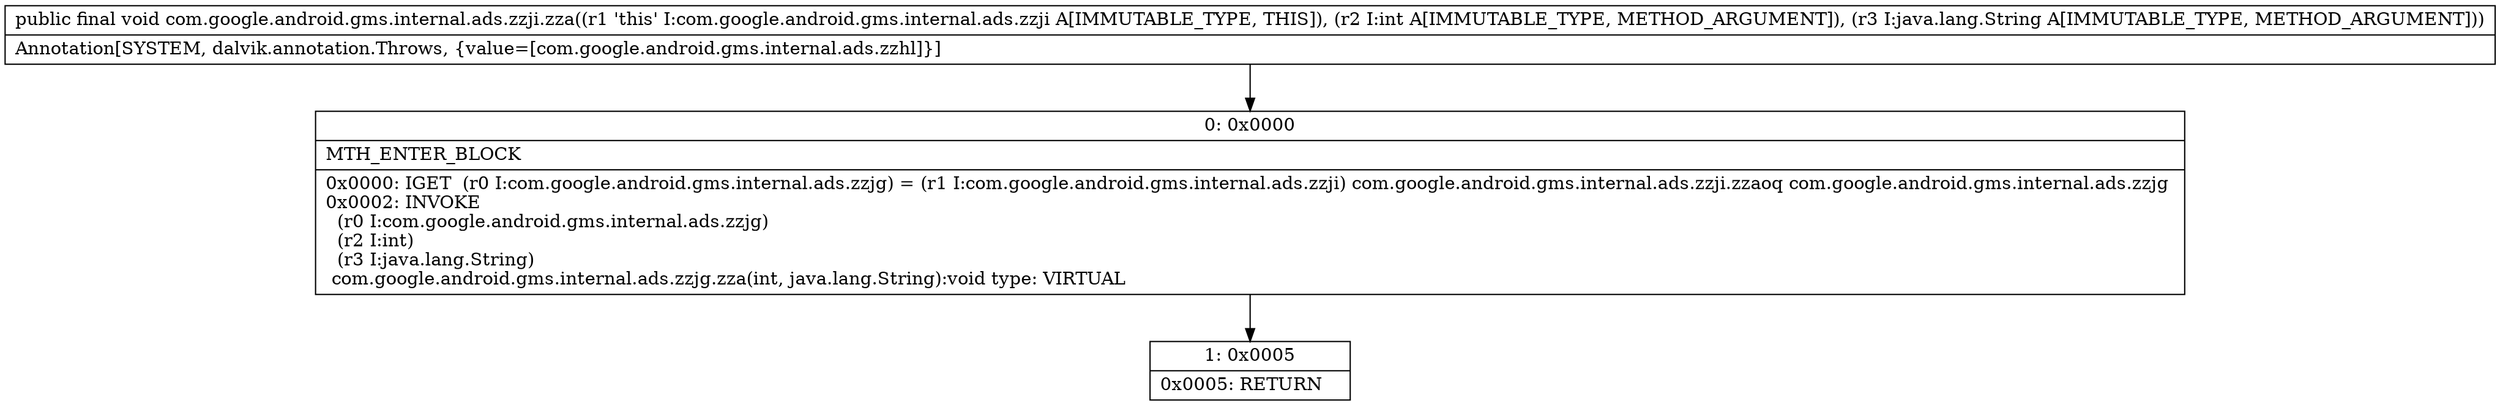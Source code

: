 digraph "CFG forcom.google.android.gms.internal.ads.zzji.zza(ILjava\/lang\/String;)V" {
Node_0 [shape=record,label="{0\:\ 0x0000|MTH_ENTER_BLOCK\l|0x0000: IGET  (r0 I:com.google.android.gms.internal.ads.zzjg) = (r1 I:com.google.android.gms.internal.ads.zzji) com.google.android.gms.internal.ads.zzji.zzaoq com.google.android.gms.internal.ads.zzjg \l0x0002: INVOKE  \l  (r0 I:com.google.android.gms.internal.ads.zzjg)\l  (r2 I:int)\l  (r3 I:java.lang.String)\l com.google.android.gms.internal.ads.zzjg.zza(int, java.lang.String):void type: VIRTUAL \l}"];
Node_1 [shape=record,label="{1\:\ 0x0005|0x0005: RETURN   \l}"];
MethodNode[shape=record,label="{public final void com.google.android.gms.internal.ads.zzji.zza((r1 'this' I:com.google.android.gms.internal.ads.zzji A[IMMUTABLE_TYPE, THIS]), (r2 I:int A[IMMUTABLE_TYPE, METHOD_ARGUMENT]), (r3 I:java.lang.String A[IMMUTABLE_TYPE, METHOD_ARGUMENT]))  | Annotation[SYSTEM, dalvik.annotation.Throws, \{value=[com.google.android.gms.internal.ads.zzhl]\}]\l}"];
MethodNode -> Node_0;
Node_0 -> Node_1;
}

